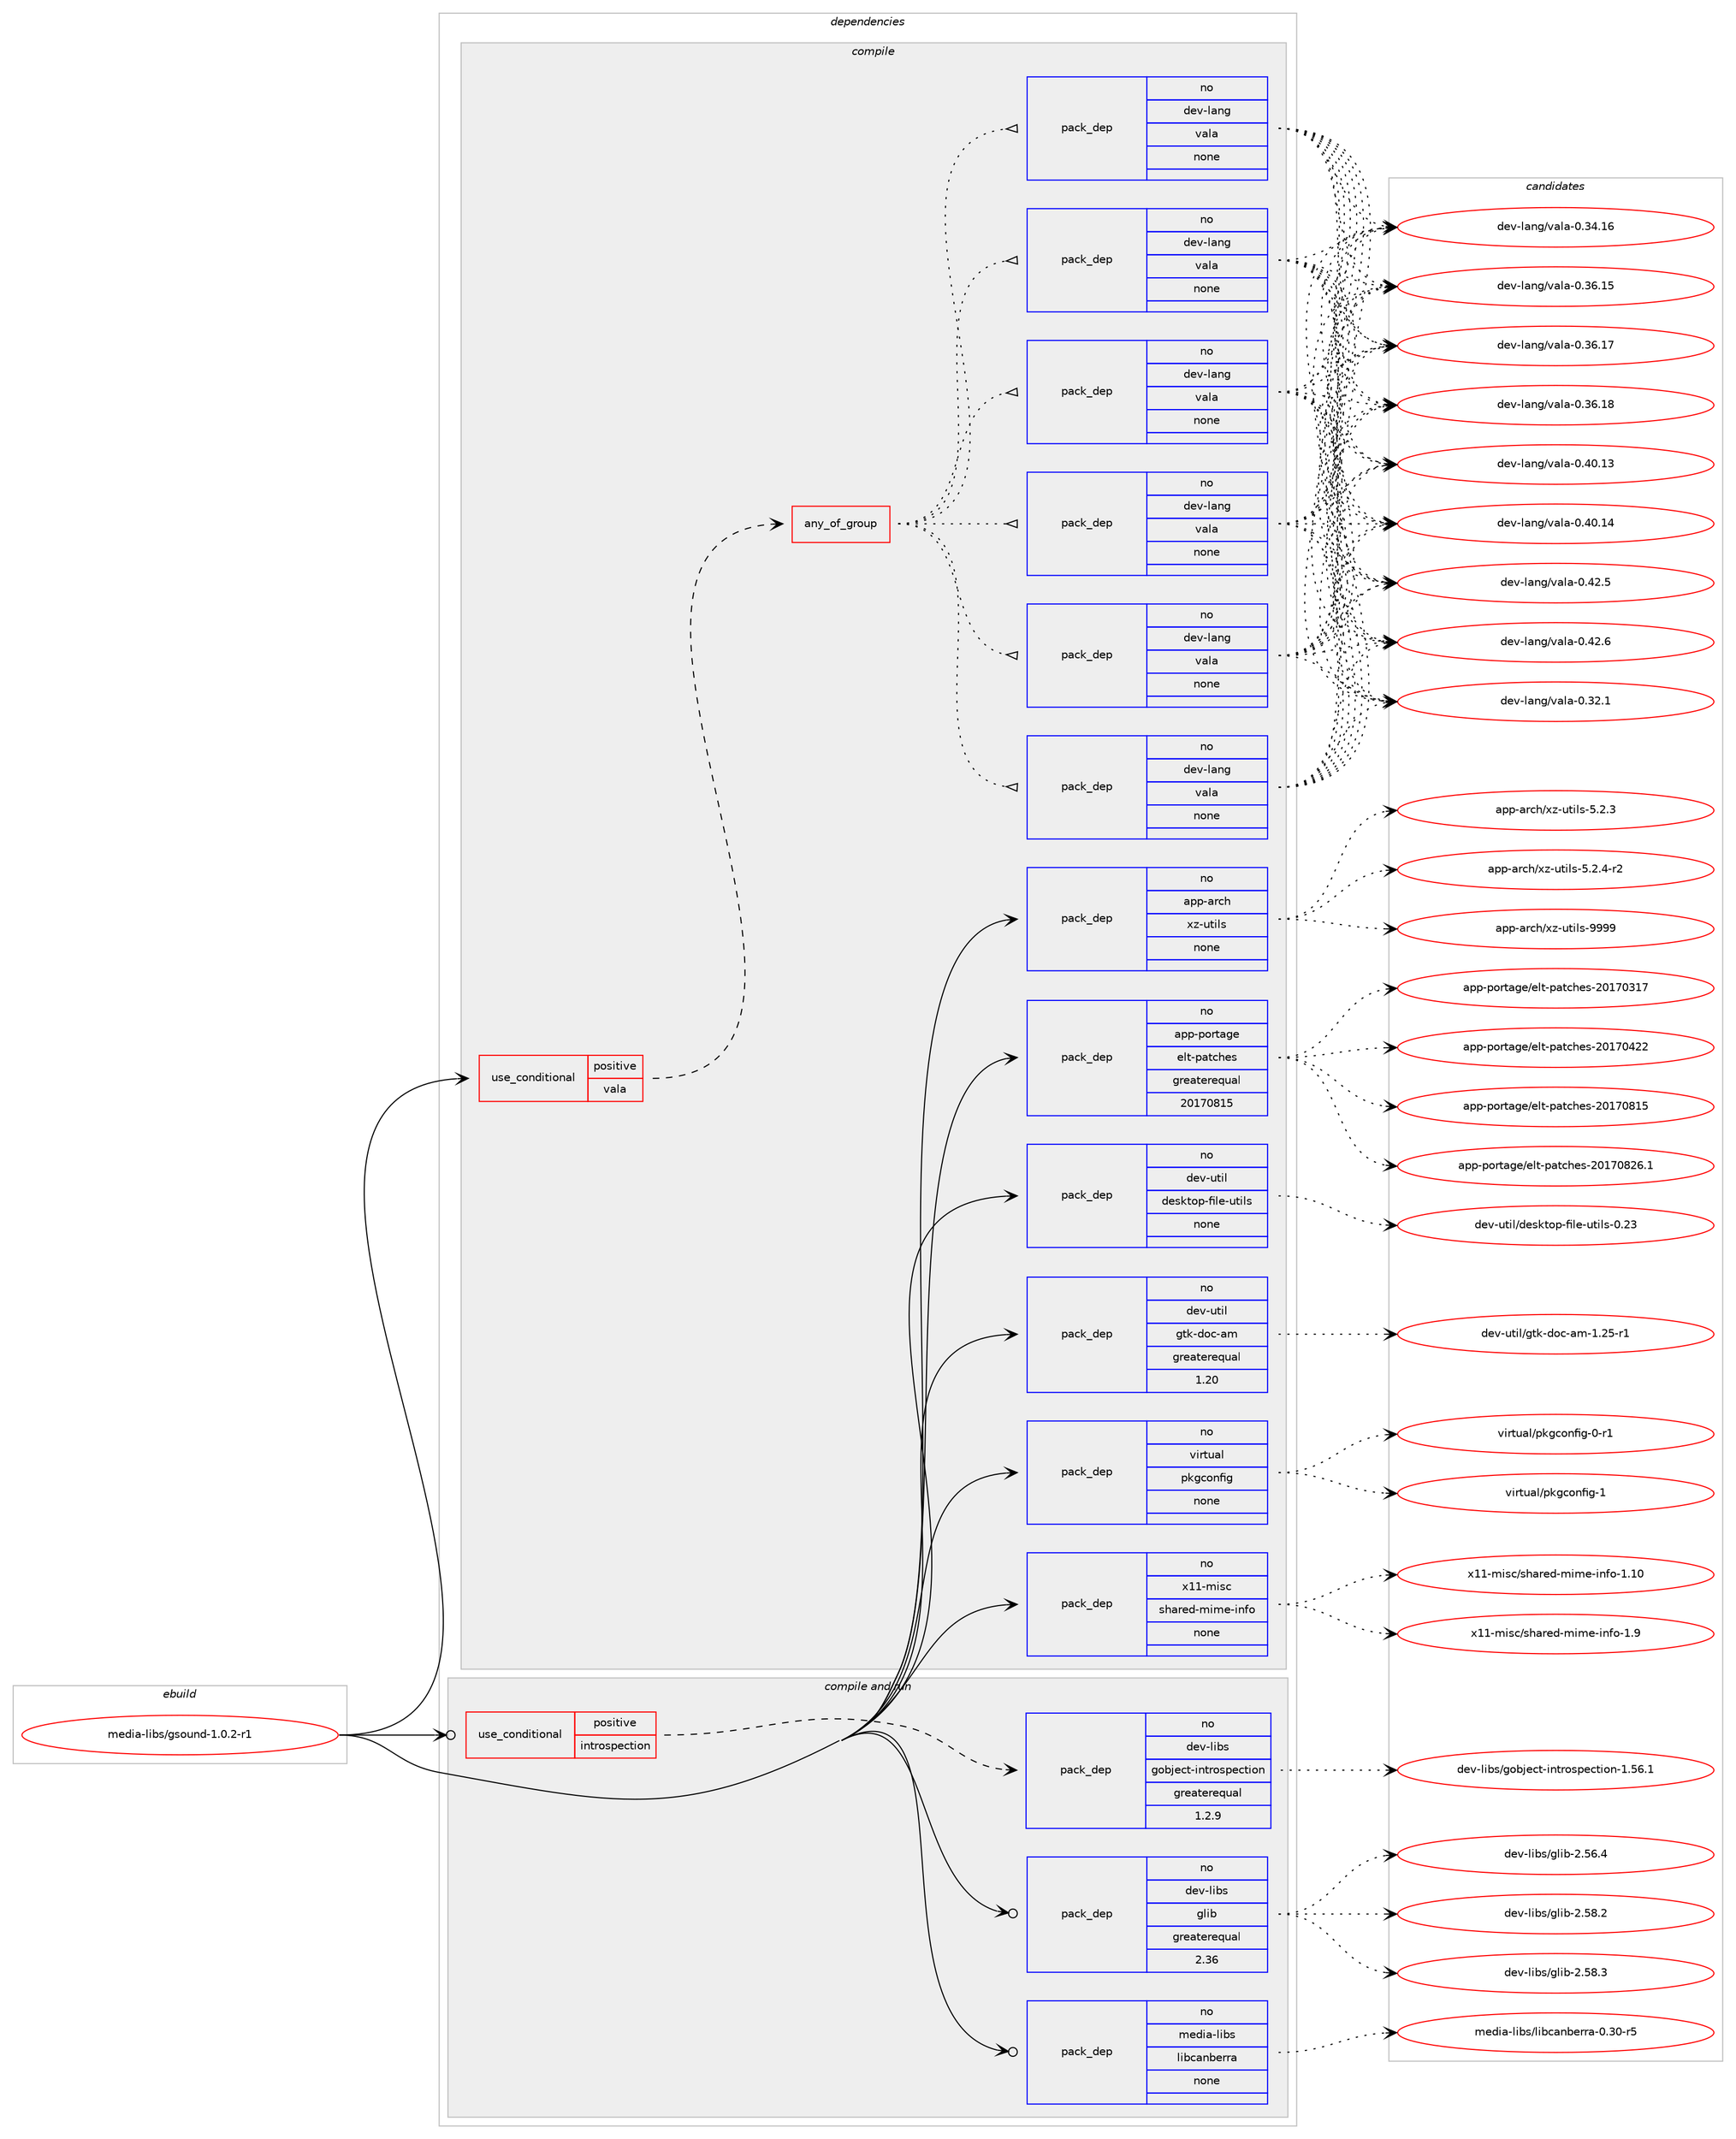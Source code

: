 digraph prolog {

# *************
# Graph options
# *************

newrank=true;
concentrate=true;
compound=true;
graph [rankdir=LR,fontname=Helvetica,fontsize=10,ranksep=1.5];#, ranksep=2.5, nodesep=0.2];
edge  [arrowhead=vee];
node  [fontname=Helvetica,fontsize=10];

# **********
# The ebuild
# **********

subgraph cluster_leftcol {
color=gray;
rank=same;
label=<<i>ebuild</i>>;
id [label="media-libs/gsound-1.0.2-r1", color=red, width=4, href="../media-libs/gsound-1.0.2-r1.svg"];
}

# ****************
# The dependencies
# ****************

subgraph cluster_midcol {
color=gray;
label=<<i>dependencies</i>>;
subgraph cluster_compile {
fillcolor="#eeeeee";
style=filled;
label=<<i>compile</i>>;
subgraph cond434024 {
dependency1610937 [label=<<TABLE BORDER="0" CELLBORDER="1" CELLSPACING="0" CELLPADDING="4"><TR><TD ROWSPAN="3" CELLPADDING="10">use_conditional</TD></TR><TR><TD>positive</TD></TR><TR><TD>vala</TD></TR></TABLE>>, shape=none, color=red];
subgraph any25024 {
dependency1610938 [label=<<TABLE BORDER="0" CELLBORDER="1" CELLSPACING="0" CELLPADDING="4"><TR><TD CELLPADDING="10">any_of_group</TD></TR></TABLE>>, shape=none, color=red];subgraph pack1151190 {
dependency1610939 [label=<<TABLE BORDER="0" CELLBORDER="1" CELLSPACING="0" CELLPADDING="4" WIDTH="220"><TR><TD ROWSPAN="6" CELLPADDING="30">pack_dep</TD></TR><TR><TD WIDTH="110">no</TD></TR><TR><TD>dev-lang</TD></TR><TR><TD>vala</TD></TR><TR><TD>none</TD></TR><TR><TD></TD></TR></TABLE>>, shape=none, color=blue];
}
dependency1610938:e -> dependency1610939:w [weight=20,style="dotted",arrowhead="oinv"];
subgraph pack1151191 {
dependency1610940 [label=<<TABLE BORDER="0" CELLBORDER="1" CELLSPACING="0" CELLPADDING="4" WIDTH="220"><TR><TD ROWSPAN="6" CELLPADDING="30">pack_dep</TD></TR><TR><TD WIDTH="110">no</TD></TR><TR><TD>dev-lang</TD></TR><TR><TD>vala</TD></TR><TR><TD>none</TD></TR><TR><TD></TD></TR></TABLE>>, shape=none, color=blue];
}
dependency1610938:e -> dependency1610940:w [weight=20,style="dotted",arrowhead="oinv"];
subgraph pack1151192 {
dependency1610941 [label=<<TABLE BORDER="0" CELLBORDER="1" CELLSPACING="0" CELLPADDING="4" WIDTH="220"><TR><TD ROWSPAN="6" CELLPADDING="30">pack_dep</TD></TR><TR><TD WIDTH="110">no</TD></TR><TR><TD>dev-lang</TD></TR><TR><TD>vala</TD></TR><TR><TD>none</TD></TR><TR><TD></TD></TR></TABLE>>, shape=none, color=blue];
}
dependency1610938:e -> dependency1610941:w [weight=20,style="dotted",arrowhead="oinv"];
subgraph pack1151193 {
dependency1610942 [label=<<TABLE BORDER="0" CELLBORDER="1" CELLSPACING="0" CELLPADDING="4" WIDTH="220"><TR><TD ROWSPAN="6" CELLPADDING="30">pack_dep</TD></TR><TR><TD WIDTH="110">no</TD></TR><TR><TD>dev-lang</TD></TR><TR><TD>vala</TD></TR><TR><TD>none</TD></TR><TR><TD></TD></TR></TABLE>>, shape=none, color=blue];
}
dependency1610938:e -> dependency1610942:w [weight=20,style="dotted",arrowhead="oinv"];
subgraph pack1151194 {
dependency1610943 [label=<<TABLE BORDER="0" CELLBORDER="1" CELLSPACING="0" CELLPADDING="4" WIDTH="220"><TR><TD ROWSPAN="6" CELLPADDING="30">pack_dep</TD></TR><TR><TD WIDTH="110">no</TD></TR><TR><TD>dev-lang</TD></TR><TR><TD>vala</TD></TR><TR><TD>none</TD></TR><TR><TD></TD></TR></TABLE>>, shape=none, color=blue];
}
dependency1610938:e -> dependency1610943:w [weight=20,style="dotted",arrowhead="oinv"];
subgraph pack1151195 {
dependency1610944 [label=<<TABLE BORDER="0" CELLBORDER="1" CELLSPACING="0" CELLPADDING="4" WIDTH="220"><TR><TD ROWSPAN="6" CELLPADDING="30">pack_dep</TD></TR><TR><TD WIDTH="110">no</TD></TR><TR><TD>dev-lang</TD></TR><TR><TD>vala</TD></TR><TR><TD>none</TD></TR><TR><TD></TD></TR></TABLE>>, shape=none, color=blue];
}
dependency1610938:e -> dependency1610944:w [weight=20,style="dotted",arrowhead="oinv"];
}
dependency1610937:e -> dependency1610938:w [weight=20,style="dashed",arrowhead="vee"];
}
id:e -> dependency1610937:w [weight=20,style="solid",arrowhead="vee"];
subgraph pack1151196 {
dependency1610945 [label=<<TABLE BORDER="0" CELLBORDER="1" CELLSPACING="0" CELLPADDING="4" WIDTH="220"><TR><TD ROWSPAN="6" CELLPADDING="30">pack_dep</TD></TR><TR><TD WIDTH="110">no</TD></TR><TR><TD>app-arch</TD></TR><TR><TD>xz-utils</TD></TR><TR><TD>none</TD></TR><TR><TD></TD></TR></TABLE>>, shape=none, color=blue];
}
id:e -> dependency1610945:w [weight=20,style="solid",arrowhead="vee"];
subgraph pack1151197 {
dependency1610946 [label=<<TABLE BORDER="0" CELLBORDER="1" CELLSPACING="0" CELLPADDING="4" WIDTH="220"><TR><TD ROWSPAN="6" CELLPADDING="30">pack_dep</TD></TR><TR><TD WIDTH="110">no</TD></TR><TR><TD>app-portage</TD></TR><TR><TD>elt-patches</TD></TR><TR><TD>greaterequal</TD></TR><TR><TD>20170815</TD></TR></TABLE>>, shape=none, color=blue];
}
id:e -> dependency1610946:w [weight=20,style="solid",arrowhead="vee"];
subgraph pack1151198 {
dependency1610947 [label=<<TABLE BORDER="0" CELLBORDER="1" CELLSPACING="0" CELLPADDING="4" WIDTH="220"><TR><TD ROWSPAN="6" CELLPADDING="30">pack_dep</TD></TR><TR><TD WIDTH="110">no</TD></TR><TR><TD>dev-util</TD></TR><TR><TD>desktop-file-utils</TD></TR><TR><TD>none</TD></TR><TR><TD></TD></TR></TABLE>>, shape=none, color=blue];
}
id:e -> dependency1610947:w [weight=20,style="solid",arrowhead="vee"];
subgraph pack1151199 {
dependency1610948 [label=<<TABLE BORDER="0" CELLBORDER="1" CELLSPACING="0" CELLPADDING="4" WIDTH="220"><TR><TD ROWSPAN="6" CELLPADDING="30">pack_dep</TD></TR><TR><TD WIDTH="110">no</TD></TR><TR><TD>dev-util</TD></TR><TR><TD>gtk-doc-am</TD></TR><TR><TD>greaterequal</TD></TR><TR><TD>1.20</TD></TR></TABLE>>, shape=none, color=blue];
}
id:e -> dependency1610948:w [weight=20,style="solid",arrowhead="vee"];
subgraph pack1151200 {
dependency1610949 [label=<<TABLE BORDER="0" CELLBORDER="1" CELLSPACING="0" CELLPADDING="4" WIDTH="220"><TR><TD ROWSPAN="6" CELLPADDING="30">pack_dep</TD></TR><TR><TD WIDTH="110">no</TD></TR><TR><TD>virtual</TD></TR><TR><TD>pkgconfig</TD></TR><TR><TD>none</TD></TR><TR><TD></TD></TR></TABLE>>, shape=none, color=blue];
}
id:e -> dependency1610949:w [weight=20,style="solid",arrowhead="vee"];
subgraph pack1151201 {
dependency1610950 [label=<<TABLE BORDER="0" CELLBORDER="1" CELLSPACING="0" CELLPADDING="4" WIDTH="220"><TR><TD ROWSPAN="6" CELLPADDING="30">pack_dep</TD></TR><TR><TD WIDTH="110">no</TD></TR><TR><TD>x11-misc</TD></TR><TR><TD>shared-mime-info</TD></TR><TR><TD>none</TD></TR><TR><TD></TD></TR></TABLE>>, shape=none, color=blue];
}
id:e -> dependency1610950:w [weight=20,style="solid",arrowhead="vee"];
}
subgraph cluster_compileandrun {
fillcolor="#eeeeee";
style=filled;
label=<<i>compile and run</i>>;
subgraph cond434025 {
dependency1610951 [label=<<TABLE BORDER="0" CELLBORDER="1" CELLSPACING="0" CELLPADDING="4"><TR><TD ROWSPAN="3" CELLPADDING="10">use_conditional</TD></TR><TR><TD>positive</TD></TR><TR><TD>introspection</TD></TR></TABLE>>, shape=none, color=red];
subgraph pack1151202 {
dependency1610952 [label=<<TABLE BORDER="0" CELLBORDER="1" CELLSPACING="0" CELLPADDING="4" WIDTH="220"><TR><TD ROWSPAN="6" CELLPADDING="30">pack_dep</TD></TR><TR><TD WIDTH="110">no</TD></TR><TR><TD>dev-libs</TD></TR><TR><TD>gobject-introspection</TD></TR><TR><TD>greaterequal</TD></TR><TR><TD>1.2.9</TD></TR></TABLE>>, shape=none, color=blue];
}
dependency1610951:e -> dependency1610952:w [weight=20,style="dashed",arrowhead="vee"];
}
id:e -> dependency1610951:w [weight=20,style="solid",arrowhead="odotvee"];
subgraph pack1151203 {
dependency1610953 [label=<<TABLE BORDER="0" CELLBORDER="1" CELLSPACING="0" CELLPADDING="4" WIDTH="220"><TR><TD ROWSPAN="6" CELLPADDING="30">pack_dep</TD></TR><TR><TD WIDTH="110">no</TD></TR><TR><TD>dev-libs</TD></TR><TR><TD>glib</TD></TR><TR><TD>greaterequal</TD></TR><TR><TD>2.36</TD></TR></TABLE>>, shape=none, color=blue];
}
id:e -> dependency1610953:w [weight=20,style="solid",arrowhead="odotvee"];
subgraph pack1151204 {
dependency1610954 [label=<<TABLE BORDER="0" CELLBORDER="1" CELLSPACING="0" CELLPADDING="4" WIDTH="220"><TR><TD ROWSPAN="6" CELLPADDING="30">pack_dep</TD></TR><TR><TD WIDTH="110">no</TD></TR><TR><TD>media-libs</TD></TR><TR><TD>libcanberra</TD></TR><TR><TD>none</TD></TR><TR><TD></TD></TR></TABLE>>, shape=none, color=blue];
}
id:e -> dependency1610954:w [weight=20,style="solid",arrowhead="odotvee"];
}
subgraph cluster_run {
fillcolor="#eeeeee";
style=filled;
label=<<i>run</i>>;
}
}

# **************
# The candidates
# **************

subgraph cluster_choices {
rank=same;
color=gray;
label=<<i>candidates</i>>;

subgraph choice1151190 {
color=black;
nodesep=1;
choice100101118451089711010347118971089745484651504649 [label="dev-lang/vala-0.32.1", color=red, width=4,href="../dev-lang/vala-0.32.1.svg"];
choice10010111845108971101034711897108974548465152464954 [label="dev-lang/vala-0.34.16", color=red, width=4,href="../dev-lang/vala-0.34.16.svg"];
choice10010111845108971101034711897108974548465154464953 [label="dev-lang/vala-0.36.15", color=red, width=4,href="../dev-lang/vala-0.36.15.svg"];
choice10010111845108971101034711897108974548465154464955 [label="dev-lang/vala-0.36.17", color=red, width=4,href="../dev-lang/vala-0.36.17.svg"];
choice10010111845108971101034711897108974548465154464956 [label="dev-lang/vala-0.36.18", color=red, width=4,href="../dev-lang/vala-0.36.18.svg"];
choice10010111845108971101034711897108974548465248464951 [label="dev-lang/vala-0.40.13", color=red, width=4,href="../dev-lang/vala-0.40.13.svg"];
choice10010111845108971101034711897108974548465248464952 [label="dev-lang/vala-0.40.14", color=red, width=4,href="../dev-lang/vala-0.40.14.svg"];
choice100101118451089711010347118971089745484652504653 [label="dev-lang/vala-0.42.5", color=red, width=4,href="../dev-lang/vala-0.42.5.svg"];
choice100101118451089711010347118971089745484652504654 [label="dev-lang/vala-0.42.6", color=red, width=4,href="../dev-lang/vala-0.42.6.svg"];
dependency1610939:e -> choice100101118451089711010347118971089745484651504649:w [style=dotted,weight="100"];
dependency1610939:e -> choice10010111845108971101034711897108974548465152464954:w [style=dotted,weight="100"];
dependency1610939:e -> choice10010111845108971101034711897108974548465154464953:w [style=dotted,weight="100"];
dependency1610939:e -> choice10010111845108971101034711897108974548465154464955:w [style=dotted,weight="100"];
dependency1610939:e -> choice10010111845108971101034711897108974548465154464956:w [style=dotted,weight="100"];
dependency1610939:e -> choice10010111845108971101034711897108974548465248464951:w [style=dotted,weight="100"];
dependency1610939:e -> choice10010111845108971101034711897108974548465248464952:w [style=dotted,weight="100"];
dependency1610939:e -> choice100101118451089711010347118971089745484652504653:w [style=dotted,weight="100"];
dependency1610939:e -> choice100101118451089711010347118971089745484652504654:w [style=dotted,weight="100"];
}
subgraph choice1151191 {
color=black;
nodesep=1;
choice100101118451089711010347118971089745484651504649 [label="dev-lang/vala-0.32.1", color=red, width=4,href="../dev-lang/vala-0.32.1.svg"];
choice10010111845108971101034711897108974548465152464954 [label="dev-lang/vala-0.34.16", color=red, width=4,href="../dev-lang/vala-0.34.16.svg"];
choice10010111845108971101034711897108974548465154464953 [label="dev-lang/vala-0.36.15", color=red, width=4,href="../dev-lang/vala-0.36.15.svg"];
choice10010111845108971101034711897108974548465154464955 [label="dev-lang/vala-0.36.17", color=red, width=4,href="../dev-lang/vala-0.36.17.svg"];
choice10010111845108971101034711897108974548465154464956 [label="dev-lang/vala-0.36.18", color=red, width=4,href="../dev-lang/vala-0.36.18.svg"];
choice10010111845108971101034711897108974548465248464951 [label="dev-lang/vala-0.40.13", color=red, width=4,href="../dev-lang/vala-0.40.13.svg"];
choice10010111845108971101034711897108974548465248464952 [label="dev-lang/vala-0.40.14", color=red, width=4,href="../dev-lang/vala-0.40.14.svg"];
choice100101118451089711010347118971089745484652504653 [label="dev-lang/vala-0.42.5", color=red, width=4,href="../dev-lang/vala-0.42.5.svg"];
choice100101118451089711010347118971089745484652504654 [label="dev-lang/vala-0.42.6", color=red, width=4,href="../dev-lang/vala-0.42.6.svg"];
dependency1610940:e -> choice100101118451089711010347118971089745484651504649:w [style=dotted,weight="100"];
dependency1610940:e -> choice10010111845108971101034711897108974548465152464954:w [style=dotted,weight="100"];
dependency1610940:e -> choice10010111845108971101034711897108974548465154464953:w [style=dotted,weight="100"];
dependency1610940:e -> choice10010111845108971101034711897108974548465154464955:w [style=dotted,weight="100"];
dependency1610940:e -> choice10010111845108971101034711897108974548465154464956:w [style=dotted,weight="100"];
dependency1610940:e -> choice10010111845108971101034711897108974548465248464951:w [style=dotted,weight="100"];
dependency1610940:e -> choice10010111845108971101034711897108974548465248464952:w [style=dotted,weight="100"];
dependency1610940:e -> choice100101118451089711010347118971089745484652504653:w [style=dotted,weight="100"];
dependency1610940:e -> choice100101118451089711010347118971089745484652504654:w [style=dotted,weight="100"];
}
subgraph choice1151192 {
color=black;
nodesep=1;
choice100101118451089711010347118971089745484651504649 [label="dev-lang/vala-0.32.1", color=red, width=4,href="../dev-lang/vala-0.32.1.svg"];
choice10010111845108971101034711897108974548465152464954 [label="dev-lang/vala-0.34.16", color=red, width=4,href="../dev-lang/vala-0.34.16.svg"];
choice10010111845108971101034711897108974548465154464953 [label="dev-lang/vala-0.36.15", color=red, width=4,href="../dev-lang/vala-0.36.15.svg"];
choice10010111845108971101034711897108974548465154464955 [label="dev-lang/vala-0.36.17", color=red, width=4,href="../dev-lang/vala-0.36.17.svg"];
choice10010111845108971101034711897108974548465154464956 [label="dev-lang/vala-0.36.18", color=red, width=4,href="../dev-lang/vala-0.36.18.svg"];
choice10010111845108971101034711897108974548465248464951 [label="dev-lang/vala-0.40.13", color=red, width=4,href="../dev-lang/vala-0.40.13.svg"];
choice10010111845108971101034711897108974548465248464952 [label="dev-lang/vala-0.40.14", color=red, width=4,href="../dev-lang/vala-0.40.14.svg"];
choice100101118451089711010347118971089745484652504653 [label="dev-lang/vala-0.42.5", color=red, width=4,href="../dev-lang/vala-0.42.5.svg"];
choice100101118451089711010347118971089745484652504654 [label="dev-lang/vala-0.42.6", color=red, width=4,href="../dev-lang/vala-0.42.6.svg"];
dependency1610941:e -> choice100101118451089711010347118971089745484651504649:w [style=dotted,weight="100"];
dependency1610941:e -> choice10010111845108971101034711897108974548465152464954:w [style=dotted,weight="100"];
dependency1610941:e -> choice10010111845108971101034711897108974548465154464953:w [style=dotted,weight="100"];
dependency1610941:e -> choice10010111845108971101034711897108974548465154464955:w [style=dotted,weight="100"];
dependency1610941:e -> choice10010111845108971101034711897108974548465154464956:w [style=dotted,weight="100"];
dependency1610941:e -> choice10010111845108971101034711897108974548465248464951:w [style=dotted,weight="100"];
dependency1610941:e -> choice10010111845108971101034711897108974548465248464952:w [style=dotted,weight="100"];
dependency1610941:e -> choice100101118451089711010347118971089745484652504653:w [style=dotted,weight="100"];
dependency1610941:e -> choice100101118451089711010347118971089745484652504654:w [style=dotted,weight="100"];
}
subgraph choice1151193 {
color=black;
nodesep=1;
choice100101118451089711010347118971089745484651504649 [label="dev-lang/vala-0.32.1", color=red, width=4,href="../dev-lang/vala-0.32.1.svg"];
choice10010111845108971101034711897108974548465152464954 [label="dev-lang/vala-0.34.16", color=red, width=4,href="../dev-lang/vala-0.34.16.svg"];
choice10010111845108971101034711897108974548465154464953 [label="dev-lang/vala-0.36.15", color=red, width=4,href="../dev-lang/vala-0.36.15.svg"];
choice10010111845108971101034711897108974548465154464955 [label="dev-lang/vala-0.36.17", color=red, width=4,href="../dev-lang/vala-0.36.17.svg"];
choice10010111845108971101034711897108974548465154464956 [label="dev-lang/vala-0.36.18", color=red, width=4,href="../dev-lang/vala-0.36.18.svg"];
choice10010111845108971101034711897108974548465248464951 [label="dev-lang/vala-0.40.13", color=red, width=4,href="../dev-lang/vala-0.40.13.svg"];
choice10010111845108971101034711897108974548465248464952 [label="dev-lang/vala-0.40.14", color=red, width=4,href="../dev-lang/vala-0.40.14.svg"];
choice100101118451089711010347118971089745484652504653 [label="dev-lang/vala-0.42.5", color=red, width=4,href="../dev-lang/vala-0.42.5.svg"];
choice100101118451089711010347118971089745484652504654 [label="dev-lang/vala-0.42.6", color=red, width=4,href="../dev-lang/vala-0.42.6.svg"];
dependency1610942:e -> choice100101118451089711010347118971089745484651504649:w [style=dotted,weight="100"];
dependency1610942:e -> choice10010111845108971101034711897108974548465152464954:w [style=dotted,weight="100"];
dependency1610942:e -> choice10010111845108971101034711897108974548465154464953:w [style=dotted,weight="100"];
dependency1610942:e -> choice10010111845108971101034711897108974548465154464955:w [style=dotted,weight="100"];
dependency1610942:e -> choice10010111845108971101034711897108974548465154464956:w [style=dotted,weight="100"];
dependency1610942:e -> choice10010111845108971101034711897108974548465248464951:w [style=dotted,weight="100"];
dependency1610942:e -> choice10010111845108971101034711897108974548465248464952:w [style=dotted,weight="100"];
dependency1610942:e -> choice100101118451089711010347118971089745484652504653:w [style=dotted,weight="100"];
dependency1610942:e -> choice100101118451089711010347118971089745484652504654:w [style=dotted,weight="100"];
}
subgraph choice1151194 {
color=black;
nodesep=1;
choice100101118451089711010347118971089745484651504649 [label="dev-lang/vala-0.32.1", color=red, width=4,href="../dev-lang/vala-0.32.1.svg"];
choice10010111845108971101034711897108974548465152464954 [label="dev-lang/vala-0.34.16", color=red, width=4,href="../dev-lang/vala-0.34.16.svg"];
choice10010111845108971101034711897108974548465154464953 [label="dev-lang/vala-0.36.15", color=red, width=4,href="../dev-lang/vala-0.36.15.svg"];
choice10010111845108971101034711897108974548465154464955 [label="dev-lang/vala-0.36.17", color=red, width=4,href="../dev-lang/vala-0.36.17.svg"];
choice10010111845108971101034711897108974548465154464956 [label="dev-lang/vala-0.36.18", color=red, width=4,href="../dev-lang/vala-0.36.18.svg"];
choice10010111845108971101034711897108974548465248464951 [label="dev-lang/vala-0.40.13", color=red, width=4,href="../dev-lang/vala-0.40.13.svg"];
choice10010111845108971101034711897108974548465248464952 [label="dev-lang/vala-0.40.14", color=red, width=4,href="../dev-lang/vala-0.40.14.svg"];
choice100101118451089711010347118971089745484652504653 [label="dev-lang/vala-0.42.5", color=red, width=4,href="../dev-lang/vala-0.42.5.svg"];
choice100101118451089711010347118971089745484652504654 [label="dev-lang/vala-0.42.6", color=red, width=4,href="../dev-lang/vala-0.42.6.svg"];
dependency1610943:e -> choice100101118451089711010347118971089745484651504649:w [style=dotted,weight="100"];
dependency1610943:e -> choice10010111845108971101034711897108974548465152464954:w [style=dotted,weight="100"];
dependency1610943:e -> choice10010111845108971101034711897108974548465154464953:w [style=dotted,weight="100"];
dependency1610943:e -> choice10010111845108971101034711897108974548465154464955:w [style=dotted,weight="100"];
dependency1610943:e -> choice10010111845108971101034711897108974548465154464956:w [style=dotted,weight="100"];
dependency1610943:e -> choice10010111845108971101034711897108974548465248464951:w [style=dotted,weight="100"];
dependency1610943:e -> choice10010111845108971101034711897108974548465248464952:w [style=dotted,weight="100"];
dependency1610943:e -> choice100101118451089711010347118971089745484652504653:w [style=dotted,weight="100"];
dependency1610943:e -> choice100101118451089711010347118971089745484652504654:w [style=dotted,weight="100"];
}
subgraph choice1151195 {
color=black;
nodesep=1;
choice100101118451089711010347118971089745484651504649 [label="dev-lang/vala-0.32.1", color=red, width=4,href="../dev-lang/vala-0.32.1.svg"];
choice10010111845108971101034711897108974548465152464954 [label="dev-lang/vala-0.34.16", color=red, width=4,href="../dev-lang/vala-0.34.16.svg"];
choice10010111845108971101034711897108974548465154464953 [label="dev-lang/vala-0.36.15", color=red, width=4,href="../dev-lang/vala-0.36.15.svg"];
choice10010111845108971101034711897108974548465154464955 [label="dev-lang/vala-0.36.17", color=red, width=4,href="../dev-lang/vala-0.36.17.svg"];
choice10010111845108971101034711897108974548465154464956 [label="dev-lang/vala-0.36.18", color=red, width=4,href="../dev-lang/vala-0.36.18.svg"];
choice10010111845108971101034711897108974548465248464951 [label="dev-lang/vala-0.40.13", color=red, width=4,href="../dev-lang/vala-0.40.13.svg"];
choice10010111845108971101034711897108974548465248464952 [label="dev-lang/vala-0.40.14", color=red, width=4,href="../dev-lang/vala-0.40.14.svg"];
choice100101118451089711010347118971089745484652504653 [label="dev-lang/vala-0.42.5", color=red, width=4,href="../dev-lang/vala-0.42.5.svg"];
choice100101118451089711010347118971089745484652504654 [label="dev-lang/vala-0.42.6", color=red, width=4,href="../dev-lang/vala-0.42.6.svg"];
dependency1610944:e -> choice100101118451089711010347118971089745484651504649:w [style=dotted,weight="100"];
dependency1610944:e -> choice10010111845108971101034711897108974548465152464954:w [style=dotted,weight="100"];
dependency1610944:e -> choice10010111845108971101034711897108974548465154464953:w [style=dotted,weight="100"];
dependency1610944:e -> choice10010111845108971101034711897108974548465154464955:w [style=dotted,weight="100"];
dependency1610944:e -> choice10010111845108971101034711897108974548465154464956:w [style=dotted,weight="100"];
dependency1610944:e -> choice10010111845108971101034711897108974548465248464951:w [style=dotted,weight="100"];
dependency1610944:e -> choice10010111845108971101034711897108974548465248464952:w [style=dotted,weight="100"];
dependency1610944:e -> choice100101118451089711010347118971089745484652504653:w [style=dotted,weight="100"];
dependency1610944:e -> choice100101118451089711010347118971089745484652504654:w [style=dotted,weight="100"];
}
subgraph choice1151196 {
color=black;
nodesep=1;
choice971121124597114991044712012245117116105108115455346504651 [label="app-arch/xz-utils-5.2.3", color=red, width=4,href="../app-arch/xz-utils-5.2.3.svg"];
choice9711211245971149910447120122451171161051081154553465046524511450 [label="app-arch/xz-utils-5.2.4-r2", color=red, width=4,href="../app-arch/xz-utils-5.2.4-r2.svg"];
choice9711211245971149910447120122451171161051081154557575757 [label="app-arch/xz-utils-9999", color=red, width=4,href="../app-arch/xz-utils-9999.svg"];
dependency1610945:e -> choice971121124597114991044712012245117116105108115455346504651:w [style=dotted,weight="100"];
dependency1610945:e -> choice9711211245971149910447120122451171161051081154553465046524511450:w [style=dotted,weight="100"];
dependency1610945:e -> choice9711211245971149910447120122451171161051081154557575757:w [style=dotted,weight="100"];
}
subgraph choice1151197 {
color=black;
nodesep=1;
choice97112112451121111141169710310147101108116451129711699104101115455048495548514955 [label="app-portage/elt-patches-20170317", color=red, width=4,href="../app-portage/elt-patches-20170317.svg"];
choice97112112451121111141169710310147101108116451129711699104101115455048495548525050 [label="app-portage/elt-patches-20170422", color=red, width=4,href="../app-portage/elt-patches-20170422.svg"];
choice97112112451121111141169710310147101108116451129711699104101115455048495548564953 [label="app-portage/elt-patches-20170815", color=red, width=4,href="../app-portage/elt-patches-20170815.svg"];
choice971121124511211111411697103101471011081164511297116991041011154550484955485650544649 [label="app-portage/elt-patches-20170826.1", color=red, width=4,href="../app-portage/elt-patches-20170826.1.svg"];
dependency1610946:e -> choice97112112451121111141169710310147101108116451129711699104101115455048495548514955:w [style=dotted,weight="100"];
dependency1610946:e -> choice97112112451121111141169710310147101108116451129711699104101115455048495548525050:w [style=dotted,weight="100"];
dependency1610946:e -> choice97112112451121111141169710310147101108116451129711699104101115455048495548564953:w [style=dotted,weight="100"];
dependency1610946:e -> choice971121124511211111411697103101471011081164511297116991041011154550484955485650544649:w [style=dotted,weight="100"];
}
subgraph choice1151198 {
color=black;
nodesep=1;
choice100101118451171161051084710010111510711611111245102105108101451171161051081154548465051 [label="dev-util/desktop-file-utils-0.23", color=red, width=4,href="../dev-util/desktop-file-utils-0.23.svg"];
dependency1610947:e -> choice100101118451171161051084710010111510711611111245102105108101451171161051081154548465051:w [style=dotted,weight="100"];
}
subgraph choice1151199 {
color=black;
nodesep=1;
choice10010111845117116105108471031161074510011199459710945494650534511449 [label="dev-util/gtk-doc-am-1.25-r1", color=red, width=4,href="../dev-util/gtk-doc-am-1.25-r1.svg"];
dependency1610948:e -> choice10010111845117116105108471031161074510011199459710945494650534511449:w [style=dotted,weight="100"];
}
subgraph choice1151200 {
color=black;
nodesep=1;
choice11810511411611797108471121071039911111010210510345484511449 [label="virtual/pkgconfig-0-r1", color=red, width=4,href="../virtual/pkgconfig-0-r1.svg"];
choice1181051141161179710847112107103991111101021051034549 [label="virtual/pkgconfig-1", color=red, width=4,href="../virtual/pkgconfig-1.svg"];
dependency1610949:e -> choice11810511411611797108471121071039911111010210510345484511449:w [style=dotted,weight="100"];
dependency1610949:e -> choice1181051141161179710847112107103991111101021051034549:w [style=dotted,weight="100"];
}
subgraph choice1151201 {
color=black;
nodesep=1;
choice12049494510910511599471151049711410110045109105109101451051101021114549464948 [label="x11-misc/shared-mime-info-1.10", color=red, width=4,href="../x11-misc/shared-mime-info-1.10.svg"];
choice120494945109105115994711510497114101100451091051091014510511010211145494657 [label="x11-misc/shared-mime-info-1.9", color=red, width=4,href="../x11-misc/shared-mime-info-1.9.svg"];
dependency1610950:e -> choice12049494510910511599471151049711410110045109105109101451051101021114549464948:w [style=dotted,weight="100"];
dependency1610950:e -> choice120494945109105115994711510497114101100451091051091014510511010211145494657:w [style=dotted,weight="100"];
}
subgraph choice1151202 {
color=black;
nodesep=1;
choice1001011184510810598115471031119810610199116451051101161141111151121019911610511111045494653544649 [label="dev-libs/gobject-introspection-1.56.1", color=red, width=4,href="../dev-libs/gobject-introspection-1.56.1.svg"];
dependency1610952:e -> choice1001011184510810598115471031119810610199116451051101161141111151121019911610511111045494653544649:w [style=dotted,weight="100"];
}
subgraph choice1151203 {
color=black;
nodesep=1;
choice1001011184510810598115471031081059845504653544652 [label="dev-libs/glib-2.56.4", color=red, width=4,href="../dev-libs/glib-2.56.4.svg"];
choice1001011184510810598115471031081059845504653564650 [label="dev-libs/glib-2.58.2", color=red, width=4,href="../dev-libs/glib-2.58.2.svg"];
choice1001011184510810598115471031081059845504653564651 [label="dev-libs/glib-2.58.3", color=red, width=4,href="../dev-libs/glib-2.58.3.svg"];
dependency1610953:e -> choice1001011184510810598115471031081059845504653544652:w [style=dotted,weight="100"];
dependency1610953:e -> choice1001011184510810598115471031081059845504653564650:w [style=dotted,weight="100"];
dependency1610953:e -> choice1001011184510810598115471031081059845504653564651:w [style=dotted,weight="100"];
}
subgraph choice1151204 {
color=black;
nodesep=1;
choice10910110010597451081059811547108105989997110981011141149745484651484511453 [label="media-libs/libcanberra-0.30-r5", color=red, width=4,href="../media-libs/libcanberra-0.30-r5.svg"];
dependency1610954:e -> choice10910110010597451081059811547108105989997110981011141149745484651484511453:w [style=dotted,weight="100"];
}
}

}
